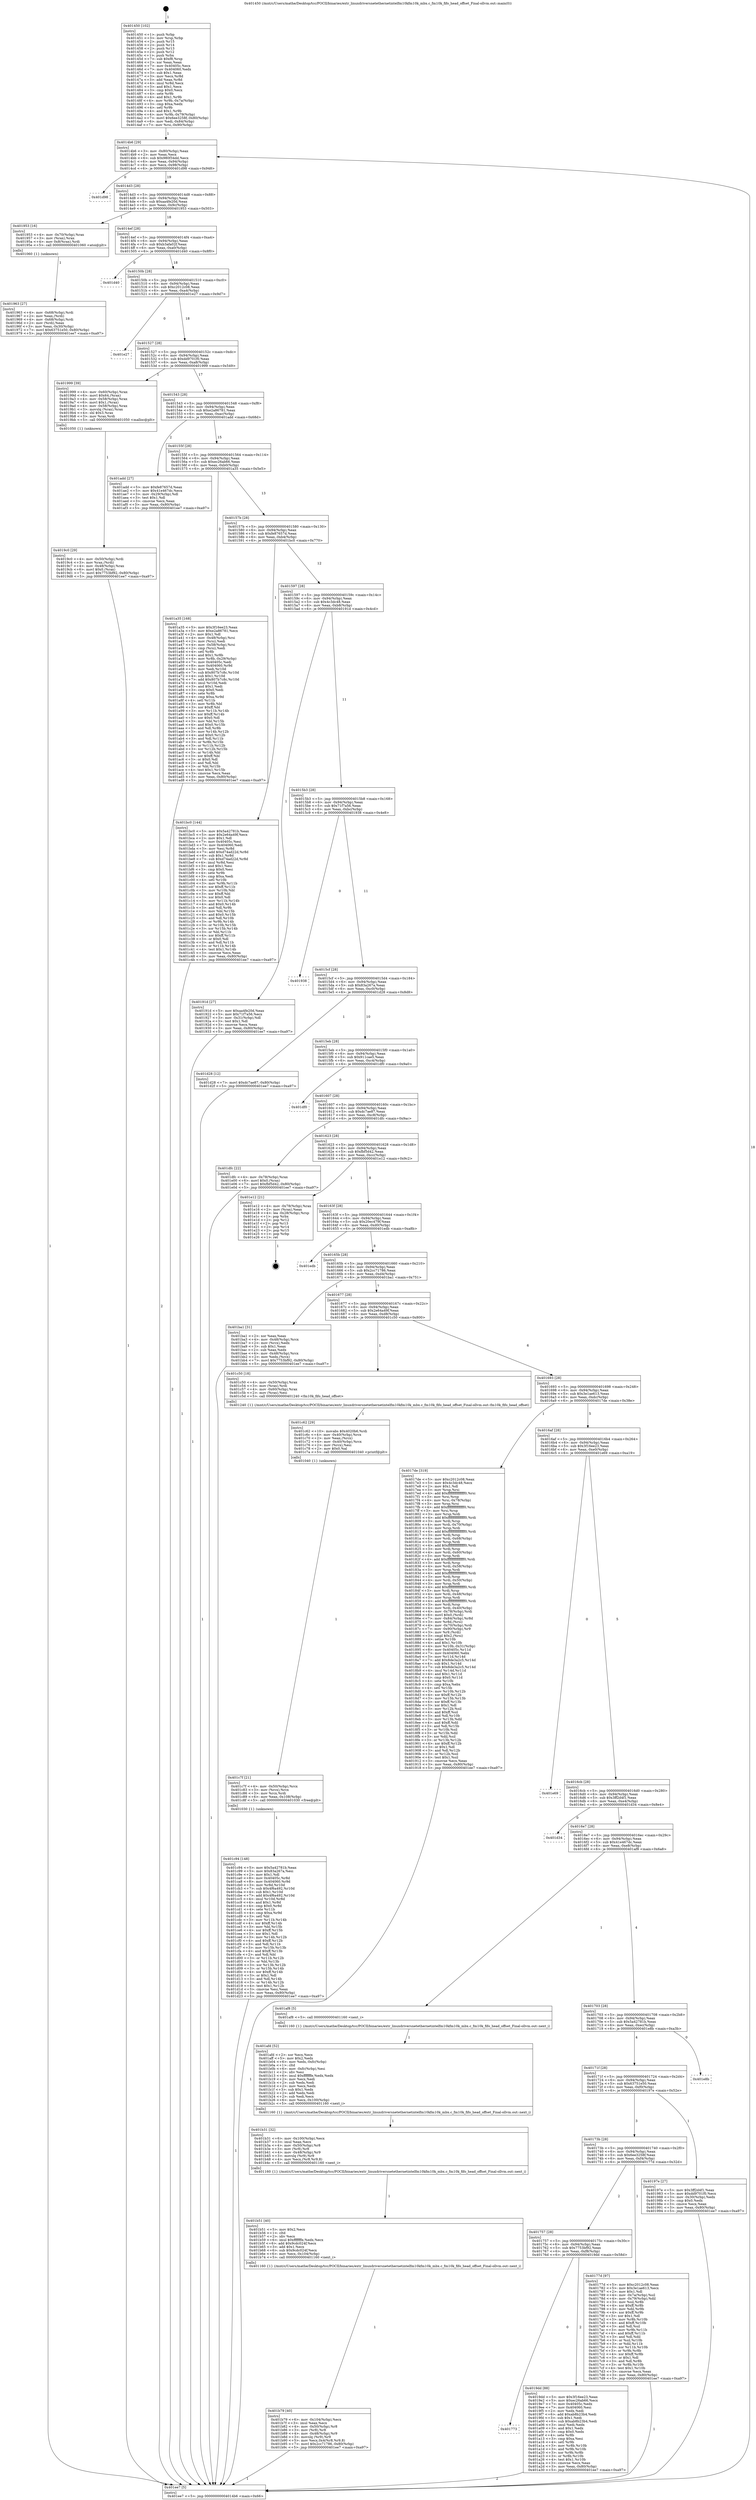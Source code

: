 digraph "0x401450" {
  label = "0x401450 (/mnt/c/Users/mathe/Desktop/tcc/POCII/binaries/extr_linuxdriversnetethernetintelfm10kfm10k_mbx.c_fm10k_fifo_head_offset_Final-ollvm.out::main(0))"
  labelloc = "t"
  node[shape=record]

  Entry [label="",width=0.3,height=0.3,shape=circle,fillcolor=black,style=filled]
  "0x4014b6" [label="{
     0x4014b6 [29]\l
     | [instrs]\l
     &nbsp;&nbsp;0x4014b6 \<+3\>: mov -0x80(%rbp),%eax\l
     &nbsp;&nbsp;0x4014b9 \<+2\>: mov %eax,%ecx\l
     &nbsp;&nbsp;0x4014bb \<+6\>: sub $0x980f34dd,%ecx\l
     &nbsp;&nbsp;0x4014c1 \<+6\>: mov %eax,-0x94(%rbp)\l
     &nbsp;&nbsp;0x4014c7 \<+6\>: mov %ecx,-0x98(%rbp)\l
     &nbsp;&nbsp;0x4014cd \<+6\>: je 0000000000401d98 \<main+0x948\>\l
  }"]
  "0x401d98" [label="{
     0x401d98\l
  }", style=dashed]
  "0x4014d3" [label="{
     0x4014d3 [28]\l
     | [instrs]\l
     &nbsp;&nbsp;0x4014d3 \<+5\>: jmp 00000000004014d8 \<main+0x88\>\l
     &nbsp;&nbsp;0x4014d8 \<+6\>: mov -0x94(%rbp),%eax\l
     &nbsp;&nbsp;0x4014de \<+5\>: sub $0xaa4fe20d,%eax\l
     &nbsp;&nbsp;0x4014e3 \<+6\>: mov %eax,-0x9c(%rbp)\l
     &nbsp;&nbsp;0x4014e9 \<+6\>: je 0000000000401953 \<main+0x503\>\l
  }"]
  Exit [label="",width=0.3,height=0.3,shape=circle,fillcolor=black,style=filled,peripheries=2]
  "0x401953" [label="{
     0x401953 [16]\l
     | [instrs]\l
     &nbsp;&nbsp;0x401953 \<+4\>: mov -0x70(%rbp),%rax\l
     &nbsp;&nbsp;0x401957 \<+3\>: mov (%rax),%rax\l
     &nbsp;&nbsp;0x40195a \<+4\>: mov 0x8(%rax),%rdi\l
     &nbsp;&nbsp;0x40195e \<+5\>: call 0000000000401060 \<atoi@plt\>\l
     | [calls]\l
     &nbsp;&nbsp;0x401060 \{1\} (unknown)\l
  }"]
  "0x4014ef" [label="{
     0x4014ef [28]\l
     | [instrs]\l
     &nbsp;&nbsp;0x4014ef \<+5\>: jmp 00000000004014f4 \<main+0xa4\>\l
     &nbsp;&nbsp;0x4014f4 \<+6\>: mov -0x94(%rbp),%eax\l
     &nbsp;&nbsp;0x4014fa \<+5\>: sub $0xb3afa02f,%eax\l
     &nbsp;&nbsp;0x4014ff \<+6\>: mov %eax,-0xa0(%rbp)\l
     &nbsp;&nbsp;0x401505 \<+6\>: je 0000000000401d40 \<main+0x8f0\>\l
  }"]
  "0x401c94" [label="{
     0x401c94 [148]\l
     | [instrs]\l
     &nbsp;&nbsp;0x401c94 \<+5\>: mov $0x5a42781b,%eax\l
     &nbsp;&nbsp;0x401c99 \<+5\>: mov $0x83a267a,%esi\l
     &nbsp;&nbsp;0x401c9e \<+2\>: mov $0x1,%dl\l
     &nbsp;&nbsp;0x401ca0 \<+8\>: mov 0x40405c,%r8d\l
     &nbsp;&nbsp;0x401ca8 \<+8\>: mov 0x404060,%r9d\l
     &nbsp;&nbsp;0x401cb0 \<+3\>: mov %r8d,%r10d\l
     &nbsp;&nbsp;0x401cb3 \<+7\>: sub $0x4f6a492,%r10d\l
     &nbsp;&nbsp;0x401cba \<+4\>: sub $0x1,%r10d\l
     &nbsp;&nbsp;0x401cbe \<+7\>: add $0x4f6a492,%r10d\l
     &nbsp;&nbsp;0x401cc5 \<+4\>: imul %r10d,%r8d\l
     &nbsp;&nbsp;0x401cc9 \<+4\>: and $0x1,%r8d\l
     &nbsp;&nbsp;0x401ccd \<+4\>: cmp $0x0,%r8d\l
     &nbsp;&nbsp;0x401cd1 \<+4\>: sete %r11b\l
     &nbsp;&nbsp;0x401cd5 \<+4\>: cmp $0xa,%r9d\l
     &nbsp;&nbsp;0x401cd9 \<+3\>: setl %bl\l
     &nbsp;&nbsp;0x401cdc \<+3\>: mov %r11b,%r14b\l
     &nbsp;&nbsp;0x401cdf \<+4\>: xor $0xff,%r14b\l
     &nbsp;&nbsp;0x401ce3 \<+3\>: mov %bl,%r15b\l
     &nbsp;&nbsp;0x401ce6 \<+4\>: xor $0xff,%r15b\l
     &nbsp;&nbsp;0x401cea \<+3\>: xor $0x1,%dl\l
     &nbsp;&nbsp;0x401ced \<+3\>: mov %r14b,%r12b\l
     &nbsp;&nbsp;0x401cf0 \<+4\>: and $0xff,%r12b\l
     &nbsp;&nbsp;0x401cf4 \<+3\>: and %dl,%r11b\l
     &nbsp;&nbsp;0x401cf7 \<+3\>: mov %r15b,%r13b\l
     &nbsp;&nbsp;0x401cfa \<+4\>: and $0xff,%r13b\l
     &nbsp;&nbsp;0x401cfe \<+2\>: and %dl,%bl\l
     &nbsp;&nbsp;0x401d00 \<+3\>: or %r11b,%r12b\l
     &nbsp;&nbsp;0x401d03 \<+3\>: or %bl,%r13b\l
     &nbsp;&nbsp;0x401d06 \<+3\>: xor %r13b,%r12b\l
     &nbsp;&nbsp;0x401d09 \<+3\>: or %r15b,%r14b\l
     &nbsp;&nbsp;0x401d0c \<+4\>: xor $0xff,%r14b\l
     &nbsp;&nbsp;0x401d10 \<+3\>: or $0x1,%dl\l
     &nbsp;&nbsp;0x401d13 \<+3\>: and %dl,%r14b\l
     &nbsp;&nbsp;0x401d16 \<+3\>: or %r14b,%r12b\l
     &nbsp;&nbsp;0x401d19 \<+4\>: test $0x1,%r12b\l
     &nbsp;&nbsp;0x401d1d \<+3\>: cmovne %esi,%eax\l
     &nbsp;&nbsp;0x401d20 \<+3\>: mov %eax,-0x80(%rbp)\l
     &nbsp;&nbsp;0x401d23 \<+5\>: jmp 0000000000401ee7 \<main+0xa97\>\l
  }"]
  "0x401d40" [label="{
     0x401d40\l
  }", style=dashed]
  "0x40150b" [label="{
     0x40150b [28]\l
     | [instrs]\l
     &nbsp;&nbsp;0x40150b \<+5\>: jmp 0000000000401510 \<main+0xc0\>\l
     &nbsp;&nbsp;0x401510 \<+6\>: mov -0x94(%rbp),%eax\l
     &nbsp;&nbsp;0x401516 \<+5\>: sub $0xc2012c08,%eax\l
     &nbsp;&nbsp;0x40151b \<+6\>: mov %eax,-0xa4(%rbp)\l
     &nbsp;&nbsp;0x401521 \<+6\>: je 0000000000401e27 \<main+0x9d7\>\l
  }"]
  "0x401c7f" [label="{
     0x401c7f [21]\l
     | [instrs]\l
     &nbsp;&nbsp;0x401c7f \<+4\>: mov -0x50(%rbp),%rcx\l
     &nbsp;&nbsp;0x401c83 \<+3\>: mov (%rcx),%rcx\l
     &nbsp;&nbsp;0x401c86 \<+3\>: mov %rcx,%rdi\l
     &nbsp;&nbsp;0x401c89 \<+6\>: mov %eax,-0x108(%rbp)\l
     &nbsp;&nbsp;0x401c8f \<+5\>: call 0000000000401030 \<free@plt\>\l
     | [calls]\l
     &nbsp;&nbsp;0x401030 \{1\} (unknown)\l
  }"]
  "0x401e27" [label="{
     0x401e27\l
  }", style=dashed]
  "0x401527" [label="{
     0x401527 [28]\l
     | [instrs]\l
     &nbsp;&nbsp;0x401527 \<+5\>: jmp 000000000040152c \<main+0xdc\>\l
     &nbsp;&nbsp;0x40152c \<+6\>: mov -0x94(%rbp),%eax\l
     &nbsp;&nbsp;0x401532 \<+5\>: sub $0xdd9701f0,%eax\l
     &nbsp;&nbsp;0x401537 \<+6\>: mov %eax,-0xa8(%rbp)\l
     &nbsp;&nbsp;0x40153d \<+6\>: je 0000000000401999 \<main+0x549\>\l
  }"]
  "0x401c62" [label="{
     0x401c62 [29]\l
     | [instrs]\l
     &nbsp;&nbsp;0x401c62 \<+10\>: movabs $0x4020b6,%rdi\l
     &nbsp;&nbsp;0x401c6c \<+4\>: mov -0x40(%rbp),%rcx\l
     &nbsp;&nbsp;0x401c70 \<+2\>: mov %eax,(%rcx)\l
     &nbsp;&nbsp;0x401c72 \<+4\>: mov -0x40(%rbp),%rcx\l
     &nbsp;&nbsp;0x401c76 \<+2\>: mov (%rcx),%esi\l
     &nbsp;&nbsp;0x401c78 \<+2\>: mov $0x0,%al\l
     &nbsp;&nbsp;0x401c7a \<+5\>: call 0000000000401040 \<printf@plt\>\l
     | [calls]\l
     &nbsp;&nbsp;0x401040 \{1\} (unknown)\l
  }"]
  "0x401999" [label="{
     0x401999 [39]\l
     | [instrs]\l
     &nbsp;&nbsp;0x401999 \<+4\>: mov -0x60(%rbp),%rax\l
     &nbsp;&nbsp;0x40199d \<+6\>: movl $0x64,(%rax)\l
     &nbsp;&nbsp;0x4019a3 \<+4\>: mov -0x58(%rbp),%rax\l
     &nbsp;&nbsp;0x4019a7 \<+6\>: movl $0x1,(%rax)\l
     &nbsp;&nbsp;0x4019ad \<+4\>: mov -0x58(%rbp),%rax\l
     &nbsp;&nbsp;0x4019b1 \<+3\>: movslq (%rax),%rax\l
     &nbsp;&nbsp;0x4019b4 \<+4\>: shl $0x3,%rax\l
     &nbsp;&nbsp;0x4019b8 \<+3\>: mov %rax,%rdi\l
     &nbsp;&nbsp;0x4019bb \<+5\>: call 0000000000401050 \<malloc@plt\>\l
     | [calls]\l
     &nbsp;&nbsp;0x401050 \{1\} (unknown)\l
  }"]
  "0x401543" [label="{
     0x401543 [28]\l
     | [instrs]\l
     &nbsp;&nbsp;0x401543 \<+5\>: jmp 0000000000401548 \<main+0xf8\>\l
     &nbsp;&nbsp;0x401548 \<+6\>: mov -0x94(%rbp),%eax\l
     &nbsp;&nbsp;0x40154e \<+5\>: sub $0xe2a86781,%eax\l
     &nbsp;&nbsp;0x401553 \<+6\>: mov %eax,-0xac(%rbp)\l
     &nbsp;&nbsp;0x401559 \<+6\>: je 0000000000401add \<main+0x68d\>\l
  }"]
  "0x401b79" [label="{
     0x401b79 [40]\l
     | [instrs]\l
     &nbsp;&nbsp;0x401b79 \<+6\>: mov -0x104(%rbp),%ecx\l
     &nbsp;&nbsp;0x401b7f \<+3\>: imul %eax,%ecx\l
     &nbsp;&nbsp;0x401b82 \<+4\>: mov -0x50(%rbp),%r8\l
     &nbsp;&nbsp;0x401b86 \<+3\>: mov (%r8),%r8\l
     &nbsp;&nbsp;0x401b89 \<+4\>: mov -0x48(%rbp),%r9\l
     &nbsp;&nbsp;0x401b8d \<+3\>: movslq (%r9),%r9\l
     &nbsp;&nbsp;0x401b90 \<+5\>: mov %ecx,0x4(%r8,%r9,8)\l
     &nbsp;&nbsp;0x401b95 \<+7\>: movl $0x2cc71786,-0x80(%rbp)\l
     &nbsp;&nbsp;0x401b9c \<+5\>: jmp 0000000000401ee7 \<main+0xa97\>\l
  }"]
  "0x401add" [label="{
     0x401add [27]\l
     | [instrs]\l
     &nbsp;&nbsp;0x401add \<+5\>: mov $0xfe87657d,%eax\l
     &nbsp;&nbsp;0x401ae2 \<+5\>: mov $0x41e467dc,%ecx\l
     &nbsp;&nbsp;0x401ae7 \<+3\>: mov -0x29(%rbp),%dl\l
     &nbsp;&nbsp;0x401aea \<+3\>: test $0x1,%dl\l
     &nbsp;&nbsp;0x401aed \<+3\>: cmovne %ecx,%eax\l
     &nbsp;&nbsp;0x401af0 \<+3\>: mov %eax,-0x80(%rbp)\l
     &nbsp;&nbsp;0x401af3 \<+5\>: jmp 0000000000401ee7 \<main+0xa97\>\l
  }"]
  "0x40155f" [label="{
     0x40155f [28]\l
     | [instrs]\l
     &nbsp;&nbsp;0x40155f \<+5\>: jmp 0000000000401564 \<main+0x114\>\l
     &nbsp;&nbsp;0x401564 \<+6\>: mov -0x94(%rbp),%eax\l
     &nbsp;&nbsp;0x40156a \<+5\>: sub $0xec26ab66,%eax\l
     &nbsp;&nbsp;0x40156f \<+6\>: mov %eax,-0xb0(%rbp)\l
     &nbsp;&nbsp;0x401575 \<+6\>: je 0000000000401a35 \<main+0x5e5\>\l
  }"]
  "0x401b51" [label="{
     0x401b51 [40]\l
     | [instrs]\l
     &nbsp;&nbsp;0x401b51 \<+5\>: mov $0x2,%ecx\l
     &nbsp;&nbsp;0x401b56 \<+1\>: cltd\l
     &nbsp;&nbsp;0x401b57 \<+2\>: idiv %ecx\l
     &nbsp;&nbsp;0x401b59 \<+6\>: imul $0xfffffffe,%edx,%ecx\l
     &nbsp;&nbsp;0x401b5f \<+6\>: add $0x9cdc024f,%ecx\l
     &nbsp;&nbsp;0x401b65 \<+3\>: add $0x1,%ecx\l
     &nbsp;&nbsp;0x401b68 \<+6\>: sub $0x9cdc024f,%ecx\l
     &nbsp;&nbsp;0x401b6e \<+6\>: mov %ecx,-0x104(%rbp)\l
     &nbsp;&nbsp;0x401b74 \<+5\>: call 0000000000401160 \<next_i\>\l
     | [calls]\l
     &nbsp;&nbsp;0x401160 \{1\} (/mnt/c/Users/mathe/Desktop/tcc/POCII/binaries/extr_linuxdriversnetethernetintelfm10kfm10k_mbx.c_fm10k_fifo_head_offset_Final-ollvm.out::next_i)\l
  }"]
  "0x401a35" [label="{
     0x401a35 [168]\l
     | [instrs]\l
     &nbsp;&nbsp;0x401a35 \<+5\>: mov $0x3f16ee23,%eax\l
     &nbsp;&nbsp;0x401a3a \<+5\>: mov $0xe2a86781,%ecx\l
     &nbsp;&nbsp;0x401a3f \<+2\>: mov $0x1,%dl\l
     &nbsp;&nbsp;0x401a41 \<+4\>: mov -0x48(%rbp),%rsi\l
     &nbsp;&nbsp;0x401a45 \<+2\>: mov (%rsi),%edi\l
     &nbsp;&nbsp;0x401a47 \<+4\>: mov -0x58(%rbp),%rsi\l
     &nbsp;&nbsp;0x401a4b \<+2\>: cmp (%rsi),%edi\l
     &nbsp;&nbsp;0x401a4d \<+4\>: setl %r8b\l
     &nbsp;&nbsp;0x401a51 \<+4\>: and $0x1,%r8b\l
     &nbsp;&nbsp;0x401a55 \<+4\>: mov %r8b,-0x29(%rbp)\l
     &nbsp;&nbsp;0x401a59 \<+7\>: mov 0x40405c,%edi\l
     &nbsp;&nbsp;0x401a60 \<+8\>: mov 0x404060,%r9d\l
     &nbsp;&nbsp;0x401a68 \<+3\>: mov %edi,%r10d\l
     &nbsp;&nbsp;0x401a6b \<+7\>: sub $0x807b7c8c,%r10d\l
     &nbsp;&nbsp;0x401a72 \<+4\>: sub $0x1,%r10d\l
     &nbsp;&nbsp;0x401a76 \<+7\>: add $0x807b7c8c,%r10d\l
     &nbsp;&nbsp;0x401a7d \<+4\>: imul %r10d,%edi\l
     &nbsp;&nbsp;0x401a81 \<+3\>: and $0x1,%edi\l
     &nbsp;&nbsp;0x401a84 \<+3\>: cmp $0x0,%edi\l
     &nbsp;&nbsp;0x401a87 \<+4\>: sete %r8b\l
     &nbsp;&nbsp;0x401a8b \<+4\>: cmp $0xa,%r9d\l
     &nbsp;&nbsp;0x401a8f \<+4\>: setl %r11b\l
     &nbsp;&nbsp;0x401a93 \<+3\>: mov %r8b,%bl\l
     &nbsp;&nbsp;0x401a96 \<+3\>: xor $0xff,%bl\l
     &nbsp;&nbsp;0x401a99 \<+3\>: mov %r11b,%r14b\l
     &nbsp;&nbsp;0x401a9c \<+4\>: xor $0xff,%r14b\l
     &nbsp;&nbsp;0x401aa0 \<+3\>: xor $0x0,%dl\l
     &nbsp;&nbsp;0x401aa3 \<+3\>: mov %bl,%r15b\l
     &nbsp;&nbsp;0x401aa6 \<+4\>: and $0x0,%r15b\l
     &nbsp;&nbsp;0x401aaa \<+3\>: and %dl,%r8b\l
     &nbsp;&nbsp;0x401aad \<+3\>: mov %r14b,%r12b\l
     &nbsp;&nbsp;0x401ab0 \<+4\>: and $0x0,%r12b\l
     &nbsp;&nbsp;0x401ab4 \<+3\>: and %dl,%r11b\l
     &nbsp;&nbsp;0x401ab7 \<+3\>: or %r8b,%r15b\l
     &nbsp;&nbsp;0x401aba \<+3\>: or %r11b,%r12b\l
     &nbsp;&nbsp;0x401abd \<+3\>: xor %r12b,%r15b\l
     &nbsp;&nbsp;0x401ac0 \<+3\>: or %r14b,%bl\l
     &nbsp;&nbsp;0x401ac3 \<+3\>: xor $0xff,%bl\l
     &nbsp;&nbsp;0x401ac6 \<+3\>: or $0x0,%dl\l
     &nbsp;&nbsp;0x401ac9 \<+2\>: and %dl,%bl\l
     &nbsp;&nbsp;0x401acb \<+3\>: or %bl,%r15b\l
     &nbsp;&nbsp;0x401ace \<+4\>: test $0x1,%r15b\l
     &nbsp;&nbsp;0x401ad2 \<+3\>: cmovne %ecx,%eax\l
     &nbsp;&nbsp;0x401ad5 \<+3\>: mov %eax,-0x80(%rbp)\l
     &nbsp;&nbsp;0x401ad8 \<+5\>: jmp 0000000000401ee7 \<main+0xa97\>\l
  }"]
  "0x40157b" [label="{
     0x40157b [28]\l
     | [instrs]\l
     &nbsp;&nbsp;0x40157b \<+5\>: jmp 0000000000401580 \<main+0x130\>\l
     &nbsp;&nbsp;0x401580 \<+6\>: mov -0x94(%rbp),%eax\l
     &nbsp;&nbsp;0x401586 \<+5\>: sub $0xfe87657d,%eax\l
     &nbsp;&nbsp;0x40158b \<+6\>: mov %eax,-0xb4(%rbp)\l
     &nbsp;&nbsp;0x401591 \<+6\>: je 0000000000401bc0 \<main+0x770\>\l
  }"]
  "0x401b31" [label="{
     0x401b31 [32]\l
     | [instrs]\l
     &nbsp;&nbsp;0x401b31 \<+6\>: mov -0x100(%rbp),%ecx\l
     &nbsp;&nbsp;0x401b37 \<+3\>: imul %eax,%ecx\l
     &nbsp;&nbsp;0x401b3a \<+4\>: mov -0x50(%rbp),%r8\l
     &nbsp;&nbsp;0x401b3e \<+3\>: mov (%r8),%r8\l
     &nbsp;&nbsp;0x401b41 \<+4\>: mov -0x48(%rbp),%r9\l
     &nbsp;&nbsp;0x401b45 \<+3\>: movslq (%r9),%r9\l
     &nbsp;&nbsp;0x401b48 \<+4\>: mov %ecx,(%r8,%r9,8)\l
     &nbsp;&nbsp;0x401b4c \<+5\>: call 0000000000401160 \<next_i\>\l
     | [calls]\l
     &nbsp;&nbsp;0x401160 \{1\} (/mnt/c/Users/mathe/Desktop/tcc/POCII/binaries/extr_linuxdriversnetethernetintelfm10kfm10k_mbx.c_fm10k_fifo_head_offset_Final-ollvm.out::next_i)\l
  }"]
  "0x401bc0" [label="{
     0x401bc0 [144]\l
     | [instrs]\l
     &nbsp;&nbsp;0x401bc0 \<+5\>: mov $0x5a42781b,%eax\l
     &nbsp;&nbsp;0x401bc5 \<+5\>: mov $0x2e64a49f,%ecx\l
     &nbsp;&nbsp;0x401bca \<+2\>: mov $0x1,%dl\l
     &nbsp;&nbsp;0x401bcc \<+7\>: mov 0x40405c,%esi\l
     &nbsp;&nbsp;0x401bd3 \<+7\>: mov 0x404060,%edi\l
     &nbsp;&nbsp;0x401bda \<+3\>: mov %esi,%r8d\l
     &nbsp;&nbsp;0x401bdd \<+7\>: add $0xd74ad22d,%r8d\l
     &nbsp;&nbsp;0x401be4 \<+4\>: sub $0x1,%r8d\l
     &nbsp;&nbsp;0x401be8 \<+7\>: sub $0xd74ad22d,%r8d\l
     &nbsp;&nbsp;0x401bef \<+4\>: imul %r8d,%esi\l
     &nbsp;&nbsp;0x401bf3 \<+3\>: and $0x1,%esi\l
     &nbsp;&nbsp;0x401bf6 \<+3\>: cmp $0x0,%esi\l
     &nbsp;&nbsp;0x401bf9 \<+4\>: sete %r9b\l
     &nbsp;&nbsp;0x401bfd \<+3\>: cmp $0xa,%edi\l
     &nbsp;&nbsp;0x401c00 \<+4\>: setl %r10b\l
     &nbsp;&nbsp;0x401c04 \<+3\>: mov %r9b,%r11b\l
     &nbsp;&nbsp;0x401c07 \<+4\>: xor $0xff,%r11b\l
     &nbsp;&nbsp;0x401c0b \<+3\>: mov %r10b,%bl\l
     &nbsp;&nbsp;0x401c0e \<+3\>: xor $0xff,%bl\l
     &nbsp;&nbsp;0x401c11 \<+3\>: xor $0x0,%dl\l
     &nbsp;&nbsp;0x401c14 \<+3\>: mov %r11b,%r14b\l
     &nbsp;&nbsp;0x401c17 \<+4\>: and $0x0,%r14b\l
     &nbsp;&nbsp;0x401c1b \<+3\>: and %dl,%r9b\l
     &nbsp;&nbsp;0x401c1e \<+3\>: mov %bl,%r15b\l
     &nbsp;&nbsp;0x401c21 \<+4\>: and $0x0,%r15b\l
     &nbsp;&nbsp;0x401c25 \<+3\>: and %dl,%r10b\l
     &nbsp;&nbsp;0x401c28 \<+3\>: or %r9b,%r14b\l
     &nbsp;&nbsp;0x401c2b \<+3\>: or %r10b,%r15b\l
     &nbsp;&nbsp;0x401c2e \<+3\>: xor %r15b,%r14b\l
     &nbsp;&nbsp;0x401c31 \<+3\>: or %bl,%r11b\l
     &nbsp;&nbsp;0x401c34 \<+4\>: xor $0xff,%r11b\l
     &nbsp;&nbsp;0x401c38 \<+3\>: or $0x0,%dl\l
     &nbsp;&nbsp;0x401c3b \<+3\>: and %dl,%r11b\l
     &nbsp;&nbsp;0x401c3e \<+3\>: or %r11b,%r14b\l
     &nbsp;&nbsp;0x401c41 \<+4\>: test $0x1,%r14b\l
     &nbsp;&nbsp;0x401c45 \<+3\>: cmovne %ecx,%eax\l
     &nbsp;&nbsp;0x401c48 \<+3\>: mov %eax,-0x80(%rbp)\l
     &nbsp;&nbsp;0x401c4b \<+5\>: jmp 0000000000401ee7 \<main+0xa97\>\l
  }"]
  "0x401597" [label="{
     0x401597 [28]\l
     | [instrs]\l
     &nbsp;&nbsp;0x401597 \<+5\>: jmp 000000000040159c \<main+0x14c\>\l
     &nbsp;&nbsp;0x40159c \<+6\>: mov -0x94(%rbp),%eax\l
     &nbsp;&nbsp;0x4015a2 \<+5\>: sub $0x4c3dc48,%eax\l
     &nbsp;&nbsp;0x4015a7 \<+6\>: mov %eax,-0xb8(%rbp)\l
     &nbsp;&nbsp;0x4015ad \<+6\>: je 000000000040191d \<main+0x4cd\>\l
  }"]
  "0x401afd" [label="{
     0x401afd [52]\l
     | [instrs]\l
     &nbsp;&nbsp;0x401afd \<+2\>: xor %ecx,%ecx\l
     &nbsp;&nbsp;0x401aff \<+5\>: mov $0x2,%edx\l
     &nbsp;&nbsp;0x401b04 \<+6\>: mov %edx,-0xfc(%rbp)\l
     &nbsp;&nbsp;0x401b0a \<+1\>: cltd\l
     &nbsp;&nbsp;0x401b0b \<+6\>: mov -0xfc(%rbp),%esi\l
     &nbsp;&nbsp;0x401b11 \<+2\>: idiv %esi\l
     &nbsp;&nbsp;0x401b13 \<+6\>: imul $0xfffffffe,%edx,%edx\l
     &nbsp;&nbsp;0x401b19 \<+2\>: mov %ecx,%edi\l
     &nbsp;&nbsp;0x401b1b \<+2\>: sub %edx,%edi\l
     &nbsp;&nbsp;0x401b1d \<+2\>: mov %ecx,%edx\l
     &nbsp;&nbsp;0x401b1f \<+3\>: sub $0x1,%edx\l
     &nbsp;&nbsp;0x401b22 \<+2\>: add %edx,%edi\l
     &nbsp;&nbsp;0x401b24 \<+2\>: sub %edi,%ecx\l
     &nbsp;&nbsp;0x401b26 \<+6\>: mov %ecx,-0x100(%rbp)\l
     &nbsp;&nbsp;0x401b2c \<+5\>: call 0000000000401160 \<next_i\>\l
     | [calls]\l
     &nbsp;&nbsp;0x401160 \{1\} (/mnt/c/Users/mathe/Desktop/tcc/POCII/binaries/extr_linuxdriversnetethernetintelfm10kfm10k_mbx.c_fm10k_fifo_head_offset_Final-ollvm.out::next_i)\l
  }"]
  "0x40191d" [label="{
     0x40191d [27]\l
     | [instrs]\l
     &nbsp;&nbsp;0x40191d \<+5\>: mov $0xaa4fe20d,%eax\l
     &nbsp;&nbsp;0x401922 \<+5\>: mov $0x71f7a56,%ecx\l
     &nbsp;&nbsp;0x401927 \<+3\>: mov -0x31(%rbp),%dl\l
     &nbsp;&nbsp;0x40192a \<+3\>: test $0x1,%dl\l
     &nbsp;&nbsp;0x40192d \<+3\>: cmovne %ecx,%eax\l
     &nbsp;&nbsp;0x401930 \<+3\>: mov %eax,-0x80(%rbp)\l
     &nbsp;&nbsp;0x401933 \<+5\>: jmp 0000000000401ee7 \<main+0xa97\>\l
  }"]
  "0x4015b3" [label="{
     0x4015b3 [28]\l
     | [instrs]\l
     &nbsp;&nbsp;0x4015b3 \<+5\>: jmp 00000000004015b8 \<main+0x168\>\l
     &nbsp;&nbsp;0x4015b8 \<+6\>: mov -0x94(%rbp),%eax\l
     &nbsp;&nbsp;0x4015be \<+5\>: sub $0x71f7a56,%eax\l
     &nbsp;&nbsp;0x4015c3 \<+6\>: mov %eax,-0xbc(%rbp)\l
     &nbsp;&nbsp;0x4015c9 \<+6\>: je 0000000000401938 \<main+0x4e8\>\l
  }"]
  "0x401773" [label="{
     0x401773\l
  }", style=dashed]
  "0x401938" [label="{
     0x401938\l
  }", style=dashed]
  "0x4015cf" [label="{
     0x4015cf [28]\l
     | [instrs]\l
     &nbsp;&nbsp;0x4015cf \<+5\>: jmp 00000000004015d4 \<main+0x184\>\l
     &nbsp;&nbsp;0x4015d4 \<+6\>: mov -0x94(%rbp),%eax\l
     &nbsp;&nbsp;0x4015da \<+5\>: sub $0x83a267a,%eax\l
     &nbsp;&nbsp;0x4015df \<+6\>: mov %eax,-0xc0(%rbp)\l
     &nbsp;&nbsp;0x4015e5 \<+6\>: je 0000000000401d28 \<main+0x8d8\>\l
  }"]
  "0x4019dd" [label="{
     0x4019dd [88]\l
     | [instrs]\l
     &nbsp;&nbsp;0x4019dd \<+5\>: mov $0x3f16ee23,%eax\l
     &nbsp;&nbsp;0x4019e2 \<+5\>: mov $0xec26ab66,%ecx\l
     &nbsp;&nbsp;0x4019e7 \<+7\>: mov 0x40405c,%edx\l
     &nbsp;&nbsp;0x4019ee \<+7\>: mov 0x404060,%esi\l
     &nbsp;&nbsp;0x4019f5 \<+2\>: mov %edx,%edi\l
     &nbsp;&nbsp;0x4019f7 \<+6\>: add $0xab8b23b4,%edi\l
     &nbsp;&nbsp;0x4019fd \<+3\>: sub $0x1,%edi\l
     &nbsp;&nbsp;0x401a00 \<+6\>: sub $0xab8b23b4,%edi\l
     &nbsp;&nbsp;0x401a06 \<+3\>: imul %edi,%edx\l
     &nbsp;&nbsp;0x401a09 \<+3\>: and $0x1,%edx\l
     &nbsp;&nbsp;0x401a0c \<+3\>: cmp $0x0,%edx\l
     &nbsp;&nbsp;0x401a0f \<+4\>: sete %r8b\l
     &nbsp;&nbsp;0x401a13 \<+3\>: cmp $0xa,%esi\l
     &nbsp;&nbsp;0x401a16 \<+4\>: setl %r9b\l
     &nbsp;&nbsp;0x401a1a \<+3\>: mov %r8b,%r10b\l
     &nbsp;&nbsp;0x401a1d \<+3\>: and %r9b,%r10b\l
     &nbsp;&nbsp;0x401a20 \<+3\>: xor %r9b,%r8b\l
     &nbsp;&nbsp;0x401a23 \<+3\>: or %r8b,%r10b\l
     &nbsp;&nbsp;0x401a26 \<+4\>: test $0x1,%r10b\l
     &nbsp;&nbsp;0x401a2a \<+3\>: cmovne %ecx,%eax\l
     &nbsp;&nbsp;0x401a2d \<+3\>: mov %eax,-0x80(%rbp)\l
     &nbsp;&nbsp;0x401a30 \<+5\>: jmp 0000000000401ee7 \<main+0xa97\>\l
  }"]
  "0x401d28" [label="{
     0x401d28 [12]\l
     | [instrs]\l
     &nbsp;&nbsp;0x401d28 \<+7\>: movl $0xdc7ae87,-0x80(%rbp)\l
     &nbsp;&nbsp;0x401d2f \<+5\>: jmp 0000000000401ee7 \<main+0xa97\>\l
  }"]
  "0x4015eb" [label="{
     0x4015eb [28]\l
     | [instrs]\l
     &nbsp;&nbsp;0x4015eb \<+5\>: jmp 00000000004015f0 \<main+0x1a0\>\l
     &nbsp;&nbsp;0x4015f0 \<+6\>: mov -0x94(%rbp),%eax\l
     &nbsp;&nbsp;0x4015f6 \<+5\>: sub $0x911cae5,%eax\l
     &nbsp;&nbsp;0x4015fb \<+6\>: mov %eax,-0xc4(%rbp)\l
     &nbsp;&nbsp;0x401601 \<+6\>: je 0000000000401df0 \<main+0x9a0\>\l
  }"]
  "0x4019c0" [label="{
     0x4019c0 [29]\l
     | [instrs]\l
     &nbsp;&nbsp;0x4019c0 \<+4\>: mov -0x50(%rbp),%rdi\l
     &nbsp;&nbsp;0x4019c4 \<+3\>: mov %rax,(%rdi)\l
     &nbsp;&nbsp;0x4019c7 \<+4\>: mov -0x48(%rbp),%rax\l
     &nbsp;&nbsp;0x4019cb \<+6\>: movl $0x0,(%rax)\l
     &nbsp;&nbsp;0x4019d1 \<+7\>: movl $0x7753bf92,-0x80(%rbp)\l
     &nbsp;&nbsp;0x4019d8 \<+5\>: jmp 0000000000401ee7 \<main+0xa97\>\l
  }"]
  "0x401df0" [label="{
     0x401df0\l
  }", style=dashed]
  "0x401607" [label="{
     0x401607 [28]\l
     | [instrs]\l
     &nbsp;&nbsp;0x401607 \<+5\>: jmp 000000000040160c \<main+0x1bc\>\l
     &nbsp;&nbsp;0x40160c \<+6\>: mov -0x94(%rbp),%eax\l
     &nbsp;&nbsp;0x401612 \<+5\>: sub $0xdc7ae87,%eax\l
     &nbsp;&nbsp;0x401617 \<+6\>: mov %eax,-0xc8(%rbp)\l
     &nbsp;&nbsp;0x40161d \<+6\>: je 0000000000401dfc \<main+0x9ac\>\l
  }"]
  "0x401963" [label="{
     0x401963 [27]\l
     | [instrs]\l
     &nbsp;&nbsp;0x401963 \<+4\>: mov -0x68(%rbp),%rdi\l
     &nbsp;&nbsp;0x401967 \<+2\>: mov %eax,(%rdi)\l
     &nbsp;&nbsp;0x401969 \<+4\>: mov -0x68(%rbp),%rdi\l
     &nbsp;&nbsp;0x40196d \<+2\>: mov (%rdi),%eax\l
     &nbsp;&nbsp;0x40196f \<+3\>: mov %eax,-0x30(%rbp)\l
     &nbsp;&nbsp;0x401972 \<+7\>: movl $0x63751e50,-0x80(%rbp)\l
     &nbsp;&nbsp;0x401979 \<+5\>: jmp 0000000000401ee7 \<main+0xa97\>\l
  }"]
  "0x401dfc" [label="{
     0x401dfc [22]\l
     | [instrs]\l
     &nbsp;&nbsp;0x401dfc \<+4\>: mov -0x78(%rbp),%rax\l
     &nbsp;&nbsp;0x401e00 \<+6\>: movl $0x0,(%rax)\l
     &nbsp;&nbsp;0x401e06 \<+7\>: movl $0xfbf5d42,-0x80(%rbp)\l
     &nbsp;&nbsp;0x401e0d \<+5\>: jmp 0000000000401ee7 \<main+0xa97\>\l
  }"]
  "0x401623" [label="{
     0x401623 [28]\l
     | [instrs]\l
     &nbsp;&nbsp;0x401623 \<+5\>: jmp 0000000000401628 \<main+0x1d8\>\l
     &nbsp;&nbsp;0x401628 \<+6\>: mov -0x94(%rbp),%eax\l
     &nbsp;&nbsp;0x40162e \<+5\>: sub $0xfbf5d42,%eax\l
     &nbsp;&nbsp;0x401633 \<+6\>: mov %eax,-0xcc(%rbp)\l
     &nbsp;&nbsp;0x401639 \<+6\>: je 0000000000401e12 \<main+0x9c2\>\l
  }"]
  "0x401450" [label="{
     0x401450 [102]\l
     | [instrs]\l
     &nbsp;&nbsp;0x401450 \<+1\>: push %rbp\l
     &nbsp;&nbsp;0x401451 \<+3\>: mov %rsp,%rbp\l
     &nbsp;&nbsp;0x401454 \<+2\>: push %r15\l
     &nbsp;&nbsp;0x401456 \<+2\>: push %r14\l
     &nbsp;&nbsp;0x401458 \<+2\>: push %r13\l
     &nbsp;&nbsp;0x40145a \<+2\>: push %r12\l
     &nbsp;&nbsp;0x40145c \<+1\>: push %rbx\l
     &nbsp;&nbsp;0x40145d \<+7\>: sub $0xf8,%rsp\l
     &nbsp;&nbsp;0x401464 \<+2\>: xor %eax,%eax\l
     &nbsp;&nbsp;0x401466 \<+7\>: mov 0x40405c,%ecx\l
     &nbsp;&nbsp;0x40146d \<+7\>: mov 0x404060,%edx\l
     &nbsp;&nbsp;0x401474 \<+3\>: sub $0x1,%eax\l
     &nbsp;&nbsp;0x401477 \<+3\>: mov %ecx,%r8d\l
     &nbsp;&nbsp;0x40147a \<+3\>: add %eax,%r8d\l
     &nbsp;&nbsp;0x40147d \<+4\>: imul %r8d,%ecx\l
     &nbsp;&nbsp;0x401481 \<+3\>: and $0x1,%ecx\l
     &nbsp;&nbsp;0x401484 \<+3\>: cmp $0x0,%ecx\l
     &nbsp;&nbsp;0x401487 \<+4\>: sete %r9b\l
     &nbsp;&nbsp;0x40148b \<+4\>: and $0x1,%r9b\l
     &nbsp;&nbsp;0x40148f \<+4\>: mov %r9b,-0x7a(%rbp)\l
     &nbsp;&nbsp;0x401493 \<+3\>: cmp $0xa,%edx\l
     &nbsp;&nbsp;0x401496 \<+4\>: setl %r9b\l
     &nbsp;&nbsp;0x40149a \<+4\>: and $0x1,%r9b\l
     &nbsp;&nbsp;0x40149e \<+4\>: mov %r9b,-0x79(%rbp)\l
     &nbsp;&nbsp;0x4014a2 \<+7\>: movl $0x6ee3258f,-0x80(%rbp)\l
     &nbsp;&nbsp;0x4014a9 \<+6\>: mov %edi,-0x84(%rbp)\l
     &nbsp;&nbsp;0x4014af \<+7\>: mov %rsi,-0x90(%rbp)\l
  }"]
  "0x401e12" [label="{
     0x401e12 [21]\l
     | [instrs]\l
     &nbsp;&nbsp;0x401e12 \<+4\>: mov -0x78(%rbp),%rax\l
     &nbsp;&nbsp;0x401e16 \<+2\>: mov (%rax),%eax\l
     &nbsp;&nbsp;0x401e18 \<+4\>: lea -0x28(%rbp),%rsp\l
     &nbsp;&nbsp;0x401e1c \<+1\>: pop %rbx\l
     &nbsp;&nbsp;0x401e1d \<+2\>: pop %r12\l
     &nbsp;&nbsp;0x401e1f \<+2\>: pop %r13\l
     &nbsp;&nbsp;0x401e21 \<+2\>: pop %r14\l
     &nbsp;&nbsp;0x401e23 \<+2\>: pop %r15\l
     &nbsp;&nbsp;0x401e25 \<+1\>: pop %rbp\l
     &nbsp;&nbsp;0x401e26 \<+1\>: ret\l
  }"]
  "0x40163f" [label="{
     0x40163f [28]\l
     | [instrs]\l
     &nbsp;&nbsp;0x40163f \<+5\>: jmp 0000000000401644 \<main+0x1f4\>\l
     &nbsp;&nbsp;0x401644 \<+6\>: mov -0x94(%rbp),%eax\l
     &nbsp;&nbsp;0x40164a \<+5\>: sub $0x20ec479f,%eax\l
     &nbsp;&nbsp;0x40164f \<+6\>: mov %eax,-0xd0(%rbp)\l
     &nbsp;&nbsp;0x401655 \<+6\>: je 0000000000401edb \<main+0xa8b\>\l
  }"]
  "0x401ee7" [label="{
     0x401ee7 [5]\l
     | [instrs]\l
     &nbsp;&nbsp;0x401ee7 \<+5\>: jmp 00000000004014b6 \<main+0x66\>\l
  }"]
  "0x401edb" [label="{
     0x401edb\l
  }", style=dashed]
  "0x40165b" [label="{
     0x40165b [28]\l
     | [instrs]\l
     &nbsp;&nbsp;0x40165b \<+5\>: jmp 0000000000401660 \<main+0x210\>\l
     &nbsp;&nbsp;0x401660 \<+6\>: mov -0x94(%rbp),%eax\l
     &nbsp;&nbsp;0x401666 \<+5\>: sub $0x2cc71786,%eax\l
     &nbsp;&nbsp;0x40166b \<+6\>: mov %eax,-0xd4(%rbp)\l
     &nbsp;&nbsp;0x401671 \<+6\>: je 0000000000401ba1 \<main+0x751\>\l
  }"]
  "0x401757" [label="{
     0x401757 [28]\l
     | [instrs]\l
     &nbsp;&nbsp;0x401757 \<+5\>: jmp 000000000040175c \<main+0x30c\>\l
     &nbsp;&nbsp;0x40175c \<+6\>: mov -0x94(%rbp),%eax\l
     &nbsp;&nbsp;0x401762 \<+5\>: sub $0x7753bf92,%eax\l
     &nbsp;&nbsp;0x401767 \<+6\>: mov %eax,-0xf8(%rbp)\l
     &nbsp;&nbsp;0x40176d \<+6\>: je 00000000004019dd \<main+0x58d\>\l
  }"]
  "0x401ba1" [label="{
     0x401ba1 [31]\l
     | [instrs]\l
     &nbsp;&nbsp;0x401ba1 \<+2\>: xor %eax,%eax\l
     &nbsp;&nbsp;0x401ba3 \<+4\>: mov -0x48(%rbp),%rcx\l
     &nbsp;&nbsp;0x401ba7 \<+2\>: mov (%rcx),%edx\l
     &nbsp;&nbsp;0x401ba9 \<+3\>: sub $0x1,%eax\l
     &nbsp;&nbsp;0x401bac \<+2\>: sub %eax,%edx\l
     &nbsp;&nbsp;0x401bae \<+4\>: mov -0x48(%rbp),%rcx\l
     &nbsp;&nbsp;0x401bb2 \<+2\>: mov %edx,(%rcx)\l
     &nbsp;&nbsp;0x401bb4 \<+7\>: movl $0x7753bf92,-0x80(%rbp)\l
     &nbsp;&nbsp;0x401bbb \<+5\>: jmp 0000000000401ee7 \<main+0xa97\>\l
  }"]
  "0x401677" [label="{
     0x401677 [28]\l
     | [instrs]\l
     &nbsp;&nbsp;0x401677 \<+5\>: jmp 000000000040167c \<main+0x22c\>\l
     &nbsp;&nbsp;0x40167c \<+6\>: mov -0x94(%rbp),%eax\l
     &nbsp;&nbsp;0x401682 \<+5\>: sub $0x2e64a49f,%eax\l
     &nbsp;&nbsp;0x401687 \<+6\>: mov %eax,-0xd8(%rbp)\l
     &nbsp;&nbsp;0x40168d \<+6\>: je 0000000000401c50 \<main+0x800\>\l
  }"]
  "0x40177d" [label="{
     0x40177d [97]\l
     | [instrs]\l
     &nbsp;&nbsp;0x40177d \<+5\>: mov $0xc2012c08,%eax\l
     &nbsp;&nbsp;0x401782 \<+5\>: mov $0x3e1ae613,%ecx\l
     &nbsp;&nbsp;0x401787 \<+2\>: mov $0x1,%dl\l
     &nbsp;&nbsp;0x401789 \<+4\>: mov -0x7a(%rbp),%sil\l
     &nbsp;&nbsp;0x40178d \<+4\>: mov -0x79(%rbp),%dil\l
     &nbsp;&nbsp;0x401791 \<+3\>: mov %sil,%r8b\l
     &nbsp;&nbsp;0x401794 \<+4\>: xor $0xff,%r8b\l
     &nbsp;&nbsp;0x401798 \<+3\>: mov %dil,%r9b\l
     &nbsp;&nbsp;0x40179b \<+4\>: xor $0xff,%r9b\l
     &nbsp;&nbsp;0x40179f \<+3\>: xor $0x1,%dl\l
     &nbsp;&nbsp;0x4017a2 \<+3\>: mov %r8b,%r10b\l
     &nbsp;&nbsp;0x4017a5 \<+4\>: and $0xff,%r10b\l
     &nbsp;&nbsp;0x4017a9 \<+3\>: and %dl,%sil\l
     &nbsp;&nbsp;0x4017ac \<+3\>: mov %r9b,%r11b\l
     &nbsp;&nbsp;0x4017af \<+4\>: and $0xff,%r11b\l
     &nbsp;&nbsp;0x4017b3 \<+3\>: and %dl,%dil\l
     &nbsp;&nbsp;0x4017b6 \<+3\>: or %sil,%r10b\l
     &nbsp;&nbsp;0x4017b9 \<+3\>: or %dil,%r11b\l
     &nbsp;&nbsp;0x4017bc \<+3\>: xor %r11b,%r10b\l
     &nbsp;&nbsp;0x4017bf \<+3\>: or %r9b,%r8b\l
     &nbsp;&nbsp;0x4017c2 \<+4\>: xor $0xff,%r8b\l
     &nbsp;&nbsp;0x4017c6 \<+3\>: or $0x1,%dl\l
     &nbsp;&nbsp;0x4017c9 \<+3\>: and %dl,%r8b\l
     &nbsp;&nbsp;0x4017cc \<+3\>: or %r8b,%r10b\l
     &nbsp;&nbsp;0x4017cf \<+4\>: test $0x1,%r10b\l
     &nbsp;&nbsp;0x4017d3 \<+3\>: cmovne %ecx,%eax\l
     &nbsp;&nbsp;0x4017d6 \<+3\>: mov %eax,-0x80(%rbp)\l
     &nbsp;&nbsp;0x4017d9 \<+5\>: jmp 0000000000401ee7 \<main+0xa97\>\l
  }"]
  "0x401c50" [label="{
     0x401c50 [18]\l
     | [instrs]\l
     &nbsp;&nbsp;0x401c50 \<+4\>: mov -0x50(%rbp),%rax\l
     &nbsp;&nbsp;0x401c54 \<+3\>: mov (%rax),%rdi\l
     &nbsp;&nbsp;0x401c57 \<+4\>: mov -0x60(%rbp),%rax\l
     &nbsp;&nbsp;0x401c5b \<+2\>: mov (%rax),%esi\l
     &nbsp;&nbsp;0x401c5d \<+5\>: call 0000000000401240 \<fm10k_fifo_head_offset\>\l
     | [calls]\l
     &nbsp;&nbsp;0x401240 \{1\} (/mnt/c/Users/mathe/Desktop/tcc/POCII/binaries/extr_linuxdriversnetethernetintelfm10kfm10k_mbx.c_fm10k_fifo_head_offset_Final-ollvm.out::fm10k_fifo_head_offset)\l
  }"]
  "0x401693" [label="{
     0x401693 [28]\l
     | [instrs]\l
     &nbsp;&nbsp;0x401693 \<+5\>: jmp 0000000000401698 \<main+0x248\>\l
     &nbsp;&nbsp;0x401698 \<+6\>: mov -0x94(%rbp),%eax\l
     &nbsp;&nbsp;0x40169e \<+5\>: sub $0x3e1ae613,%eax\l
     &nbsp;&nbsp;0x4016a3 \<+6\>: mov %eax,-0xdc(%rbp)\l
     &nbsp;&nbsp;0x4016a9 \<+6\>: je 00000000004017de \<main+0x38e\>\l
  }"]
  "0x40173b" [label="{
     0x40173b [28]\l
     | [instrs]\l
     &nbsp;&nbsp;0x40173b \<+5\>: jmp 0000000000401740 \<main+0x2f0\>\l
     &nbsp;&nbsp;0x401740 \<+6\>: mov -0x94(%rbp),%eax\l
     &nbsp;&nbsp;0x401746 \<+5\>: sub $0x6ee3258f,%eax\l
     &nbsp;&nbsp;0x40174b \<+6\>: mov %eax,-0xf4(%rbp)\l
     &nbsp;&nbsp;0x401751 \<+6\>: je 000000000040177d \<main+0x32d\>\l
  }"]
  "0x4017de" [label="{
     0x4017de [319]\l
     | [instrs]\l
     &nbsp;&nbsp;0x4017de \<+5\>: mov $0xc2012c08,%eax\l
     &nbsp;&nbsp;0x4017e3 \<+5\>: mov $0x4c3dc48,%ecx\l
     &nbsp;&nbsp;0x4017e8 \<+2\>: mov $0x1,%dl\l
     &nbsp;&nbsp;0x4017ea \<+3\>: mov %rsp,%rsi\l
     &nbsp;&nbsp;0x4017ed \<+4\>: add $0xfffffffffffffff0,%rsi\l
     &nbsp;&nbsp;0x4017f1 \<+3\>: mov %rsi,%rsp\l
     &nbsp;&nbsp;0x4017f4 \<+4\>: mov %rsi,-0x78(%rbp)\l
     &nbsp;&nbsp;0x4017f8 \<+3\>: mov %rsp,%rsi\l
     &nbsp;&nbsp;0x4017fb \<+4\>: add $0xfffffffffffffff0,%rsi\l
     &nbsp;&nbsp;0x4017ff \<+3\>: mov %rsi,%rsp\l
     &nbsp;&nbsp;0x401802 \<+3\>: mov %rsp,%rdi\l
     &nbsp;&nbsp;0x401805 \<+4\>: add $0xfffffffffffffff0,%rdi\l
     &nbsp;&nbsp;0x401809 \<+3\>: mov %rdi,%rsp\l
     &nbsp;&nbsp;0x40180c \<+4\>: mov %rdi,-0x70(%rbp)\l
     &nbsp;&nbsp;0x401810 \<+3\>: mov %rsp,%rdi\l
     &nbsp;&nbsp;0x401813 \<+4\>: add $0xfffffffffffffff0,%rdi\l
     &nbsp;&nbsp;0x401817 \<+3\>: mov %rdi,%rsp\l
     &nbsp;&nbsp;0x40181a \<+4\>: mov %rdi,-0x68(%rbp)\l
     &nbsp;&nbsp;0x40181e \<+3\>: mov %rsp,%rdi\l
     &nbsp;&nbsp;0x401821 \<+4\>: add $0xfffffffffffffff0,%rdi\l
     &nbsp;&nbsp;0x401825 \<+3\>: mov %rdi,%rsp\l
     &nbsp;&nbsp;0x401828 \<+4\>: mov %rdi,-0x60(%rbp)\l
     &nbsp;&nbsp;0x40182c \<+3\>: mov %rsp,%rdi\l
     &nbsp;&nbsp;0x40182f \<+4\>: add $0xfffffffffffffff0,%rdi\l
     &nbsp;&nbsp;0x401833 \<+3\>: mov %rdi,%rsp\l
     &nbsp;&nbsp;0x401836 \<+4\>: mov %rdi,-0x58(%rbp)\l
     &nbsp;&nbsp;0x40183a \<+3\>: mov %rsp,%rdi\l
     &nbsp;&nbsp;0x40183d \<+4\>: add $0xfffffffffffffff0,%rdi\l
     &nbsp;&nbsp;0x401841 \<+3\>: mov %rdi,%rsp\l
     &nbsp;&nbsp;0x401844 \<+4\>: mov %rdi,-0x50(%rbp)\l
     &nbsp;&nbsp;0x401848 \<+3\>: mov %rsp,%rdi\l
     &nbsp;&nbsp;0x40184b \<+4\>: add $0xfffffffffffffff0,%rdi\l
     &nbsp;&nbsp;0x40184f \<+3\>: mov %rdi,%rsp\l
     &nbsp;&nbsp;0x401852 \<+4\>: mov %rdi,-0x48(%rbp)\l
     &nbsp;&nbsp;0x401856 \<+3\>: mov %rsp,%rdi\l
     &nbsp;&nbsp;0x401859 \<+4\>: add $0xfffffffffffffff0,%rdi\l
     &nbsp;&nbsp;0x40185d \<+3\>: mov %rdi,%rsp\l
     &nbsp;&nbsp;0x401860 \<+4\>: mov %rdi,-0x40(%rbp)\l
     &nbsp;&nbsp;0x401864 \<+4\>: mov -0x78(%rbp),%rdi\l
     &nbsp;&nbsp;0x401868 \<+6\>: movl $0x0,(%rdi)\l
     &nbsp;&nbsp;0x40186e \<+7\>: mov -0x84(%rbp),%r8d\l
     &nbsp;&nbsp;0x401875 \<+3\>: mov %r8d,(%rsi)\l
     &nbsp;&nbsp;0x401878 \<+4\>: mov -0x70(%rbp),%rdi\l
     &nbsp;&nbsp;0x40187c \<+7\>: mov -0x90(%rbp),%r9\l
     &nbsp;&nbsp;0x401883 \<+3\>: mov %r9,(%rdi)\l
     &nbsp;&nbsp;0x401886 \<+3\>: cmpl $0x2,(%rsi)\l
     &nbsp;&nbsp;0x401889 \<+4\>: setne %r10b\l
     &nbsp;&nbsp;0x40188d \<+4\>: and $0x1,%r10b\l
     &nbsp;&nbsp;0x401891 \<+4\>: mov %r10b,-0x31(%rbp)\l
     &nbsp;&nbsp;0x401895 \<+8\>: mov 0x40405c,%r11d\l
     &nbsp;&nbsp;0x40189d \<+7\>: mov 0x404060,%ebx\l
     &nbsp;&nbsp;0x4018a4 \<+3\>: mov %r11d,%r14d\l
     &nbsp;&nbsp;0x4018a7 \<+7\>: add $0x8de3a2c5,%r14d\l
     &nbsp;&nbsp;0x4018ae \<+4\>: sub $0x1,%r14d\l
     &nbsp;&nbsp;0x4018b2 \<+7\>: sub $0x8de3a2c5,%r14d\l
     &nbsp;&nbsp;0x4018b9 \<+4\>: imul %r14d,%r11d\l
     &nbsp;&nbsp;0x4018bd \<+4\>: and $0x1,%r11d\l
     &nbsp;&nbsp;0x4018c1 \<+4\>: cmp $0x0,%r11d\l
     &nbsp;&nbsp;0x4018c5 \<+4\>: sete %r10b\l
     &nbsp;&nbsp;0x4018c9 \<+3\>: cmp $0xa,%ebx\l
     &nbsp;&nbsp;0x4018cc \<+4\>: setl %r15b\l
     &nbsp;&nbsp;0x4018d0 \<+3\>: mov %r10b,%r12b\l
     &nbsp;&nbsp;0x4018d3 \<+4\>: xor $0xff,%r12b\l
     &nbsp;&nbsp;0x4018d7 \<+3\>: mov %r15b,%r13b\l
     &nbsp;&nbsp;0x4018da \<+4\>: xor $0xff,%r13b\l
     &nbsp;&nbsp;0x4018de \<+3\>: xor $0x1,%dl\l
     &nbsp;&nbsp;0x4018e1 \<+3\>: mov %r12b,%sil\l
     &nbsp;&nbsp;0x4018e4 \<+4\>: and $0xff,%sil\l
     &nbsp;&nbsp;0x4018e8 \<+3\>: and %dl,%r10b\l
     &nbsp;&nbsp;0x4018eb \<+3\>: mov %r13b,%dil\l
     &nbsp;&nbsp;0x4018ee \<+4\>: and $0xff,%dil\l
     &nbsp;&nbsp;0x4018f2 \<+3\>: and %dl,%r15b\l
     &nbsp;&nbsp;0x4018f5 \<+3\>: or %r10b,%sil\l
     &nbsp;&nbsp;0x4018f8 \<+3\>: or %r15b,%dil\l
     &nbsp;&nbsp;0x4018fb \<+3\>: xor %dil,%sil\l
     &nbsp;&nbsp;0x4018fe \<+3\>: or %r13b,%r12b\l
     &nbsp;&nbsp;0x401901 \<+4\>: xor $0xff,%r12b\l
     &nbsp;&nbsp;0x401905 \<+3\>: or $0x1,%dl\l
     &nbsp;&nbsp;0x401908 \<+3\>: and %dl,%r12b\l
     &nbsp;&nbsp;0x40190b \<+3\>: or %r12b,%sil\l
     &nbsp;&nbsp;0x40190e \<+4\>: test $0x1,%sil\l
     &nbsp;&nbsp;0x401912 \<+3\>: cmovne %ecx,%eax\l
     &nbsp;&nbsp;0x401915 \<+3\>: mov %eax,-0x80(%rbp)\l
     &nbsp;&nbsp;0x401918 \<+5\>: jmp 0000000000401ee7 \<main+0xa97\>\l
  }"]
  "0x4016af" [label="{
     0x4016af [28]\l
     | [instrs]\l
     &nbsp;&nbsp;0x4016af \<+5\>: jmp 00000000004016b4 \<main+0x264\>\l
     &nbsp;&nbsp;0x4016b4 \<+6\>: mov -0x94(%rbp),%eax\l
     &nbsp;&nbsp;0x4016ba \<+5\>: sub $0x3f16ee23,%eax\l
     &nbsp;&nbsp;0x4016bf \<+6\>: mov %eax,-0xe0(%rbp)\l
     &nbsp;&nbsp;0x4016c5 \<+6\>: je 0000000000401e69 \<main+0xa19\>\l
  }"]
  "0x40197e" [label="{
     0x40197e [27]\l
     | [instrs]\l
     &nbsp;&nbsp;0x40197e \<+5\>: mov $0x3ff2d4f1,%eax\l
     &nbsp;&nbsp;0x401983 \<+5\>: mov $0xdd9701f0,%ecx\l
     &nbsp;&nbsp;0x401988 \<+3\>: mov -0x30(%rbp),%edx\l
     &nbsp;&nbsp;0x40198b \<+3\>: cmp $0x0,%edx\l
     &nbsp;&nbsp;0x40198e \<+3\>: cmove %ecx,%eax\l
     &nbsp;&nbsp;0x401991 \<+3\>: mov %eax,-0x80(%rbp)\l
     &nbsp;&nbsp;0x401994 \<+5\>: jmp 0000000000401ee7 \<main+0xa97\>\l
  }"]
  "0x401e69" [label="{
     0x401e69\l
  }", style=dashed]
  "0x4016cb" [label="{
     0x4016cb [28]\l
     | [instrs]\l
     &nbsp;&nbsp;0x4016cb \<+5\>: jmp 00000000004016d0 \<main+0x280\>\l
     &nbsp;&nbsp;0x4016d0 \<+6\>: mov -0x94(%rbp),%eax\l
     &nbsp;&nbsp;0x4016d6 \<+5\>: sub $0x3ff2d4f1,%eax\l
     &nbsp;&nbsp;0x4016db \<+6\>: mov %eax,-0xe4(%rbp)\l
     &nbsp;&nbsp;0x4016e1 \<+6\>: je 0000000000401d34 \<main+0x8e4\>\l
  }"]
  "0x40171f" [label="{
     0x40171f [28]\l
     | [instrs]\l
     &nbsp;&nbsp;0x40171f \<+5\>: jmp 0000000000401724 \<main+0x2d4\>\l
     &nbsp;&nbsp;0x401724 \<+6\>: mov -0x94(%rbp),%eax\l
     &nbsp;&nbsp;0x40172a \<+5\>: sub $0x63751e50,%eax\l
     &nbsp;&nbsp;0x40172f \<+6\>: mov %eax,-0xf0(%rbp)\l
     &nbsp;&nbsp;0x401735 \<+6\>: je 000000000040197e \<main+0x52e\>\l
  }"]
  "0x401d34" [label="{
     0x401d34\l
  }", style=dashed]
  "0x4016e7" [label="{
     0x4016e7 [28]\l
     | [instrs]\l
     &nbsp;&nbsp;0x4016e7 \<+5\>: jmp 00000000004016ec \<main+0x29c\>\l
     &nbsp;&nbsp;0x4016ec \<+6\>: mov -0x94(%rbp),%eax\l
     &nbsp;&nbsp;0x4016f2 \<+5\>: sub $0x41e467dc,%eax\l
     &nbsp;&nbsp;0x4016f7 \<+6\>: mov %eax,-0xe8(%rbp)\l
     &nbsp;&nbsp;0x4016fd \<+6\>: je 0000000000401af8 \<main+0x6a8\>\l
  }"]
  "0x401e8b" [label="{
     0x401e8b\l
  }", style=dashed]
  "0x401af8" [label="{
     0x401af8 [5]\l
     | [instrs]\l
     &nbsp;&nbsp;0x401af8 \<+5\>: call 0000000000401160 \<next_i\>\l
     | [calls]\l
     &nbsp;&nbsp;0x401160 \{1\} (/mnt/c/Users/mathe/Desktop/tcc/POCII/binaries/extr_linuxdriversnetethernetintelfm10kfm10k_mbx.c_fm10k_fifo_head_offset_Final-ollvm.out::next_i)\l
  }"]
  "0x401703" [label="{
     0x401703 [28]\l
     | [instrs]\l
     &nbsp;&nbsp;0x401703 \<+5\>: jmp 0000000000401708 \<main+0x2b8\>\l
     &nbsp;&nbsp;0x401708 \<+6\>: mov -0x94(%rbp),%eax\l
     &nbsp;&nbsp;0x40170e \<+5\>: sub $0x5a42781b,%eax\l
     &nbsp;&nbsp;0x401713 \<+6\>: mov %eax,-0xec(%rbp)\l
     &nbsp;&nbsp;0x401719 \<+6\>: je 0000000000401e8b \<main+0xa3b\>\l
  }"]
  Entry -> "0x401450" [label=" 1"]
  "0x4014b6" -> "0x401d98" [label=" 0"]
  "0x4014b6" -> "0x4014d3" [label=" 19"]
  "0x401e12" -> Exit [label=" 1"]
  "0x4014d3" -> "0x401953" [label=" 1"]
  "0x4014d3" -> "0x4014ef" [label=" 18"]
  "0x401dfc" -> "0x401ee7" [label=" 1"]
  "0x4014ef" -> "0x401d40" [label=" 0"]
  "0x4014ef" -> "0x40150b" [label=" 18"]
  "0x401d28" -> "0x401ee7" [label=" 1"]
  "0x40150b" -> "0x401e27" [label=" 0"]
  "0x40150b" -> "0x401527" [label=" 18"]
  "0x401c94" -> "0x401ee7" [label=" 1"]
  "0x401527" -> "0x401999" [label=" 1"]
  "0x401527" -> "0x401543" [label=" 17"]
  "0x401c7f" -> "0x401c94" [label=" 1"]
  "0x401543" -> "0x401add" [label=" 2"]
  "0x401543" -> "0x40155f" [label=" 15"]
  "0x401c62" -> "0x401c7f" [label=" 1"]
  "0x40155f" -> "0x401a35" [label=" 2"]
  "0x40155f" -> "0x40157b" [label=" 13"]
  "0x401c50" -> "0x401c62" [label=" 1"]
  "0x40157b" -> "0x401bc0" [label=" 1"]
  "0x40157b" -> "0x401597" [label=" 12"]
  "0x401bc0" -> "0x401ee7" [label=" 1"]
  "0x401597" -> "0x40191d" [label=" 1"]
  "0x401597" -> "0x4015b3" [label=" 11"]
  "0x401ba1" -> "0x401ee7" [label=" 1"]
  "0x4015b3" -> "0x401938" [label=" 0"]
  "0x4015b3" -> "0x4015cf" [label=" 11"]
  "0x401b79" -> "0x401ee7" [label=" 1"]
  "0x4015cf" -> "0x401d28" [label=" 1"]
  "0x4015cf" -> "0x4015eb" [label=" 10"]
  "0x401b51" -> "0x401b79" [label=" 1"]
  "0x4015eb" -> "0x401df0" [label=" 0"]
  "0x4015eb" -> "0x401607" [label=" 10"]
  "0x401afd" -> "0x401b31" [label=" 1"]
  "0x401607" -> "0x401dfc" [label=" 1"]
  "0x401607" -> "0x401623" [label=" 9"]
  "0x401af8" -> "0x401afd" [label=" 1"]
  "0x401623" -> "0x401e12" [label=" 1"]
  "0x401623" -> "0x40163f" [label=" 8"]
  "0x401a35" -> "0x401ee7" [label=" 2"]
  "0x40163f" -> "0x401edb" [label=" 0"]
  "0x40163f" -> "0x40165b" [label=" 8"]
  "0x4019dd" -> "0x401ee7" [label=" 2"]
  "0x40165b" -> "0x401ba1" [label=" 1"]
  "0x40165b" -> "0x401677" [label=" 7"]
  "0x401757" -> "0x401773" [label=" 0"]
  "0x401677" -> "0x401c50" [label=" 1"]
  "0x401677" -> "0x401693" [label=" 6"]
  "0x401757" -> "0x4019dd" [label=" 2"]
  "0x401693" -> "0x4017de" [label=" 1"]
  "0x401693" -> "0x4016af" [label=" 5"]
  "0x4019c0" -> "0x401ee7" [label=" 1"]
  "0x4016af" -> "0x401e69" [label=" 0"]
  "0x4016af" -> "0x4016cb" [label=" 5"]
  "0x401999" -> "0x4019c0" [label=" 1"]
  "0x4016cb" -> "0x401d34" [label=" 0"]
  "0x4016cb" -> "0x4016e7" [label=" 5"]
  "0x401963" -> "0x401ee7" [label=" 1"]
  "0x4016e7" -> "0x401af8" [label=" 1"]
  "0x4016e7" -> "0x401703" [label=" 4"]
  "0x401953" -> "0x401963" [label=" 1"]
  "0x401703" -> "0x401e8b" [label=" 0"]
  "0x401703" -> "0x40171f" [label=" 4"]
  "0x40197e" -> "0x401ee7" [label=" 1"]
  "0x40171f" -> "0x40197e" [label=" 1"]
  "0x40171f" -> "0x40173b" [label=" 3"]
  "0x401b31" -> "0x401b51" [label=" 1"]
  "0x40173b" -> "0x40177d" [label=" 1"]
  "0x40173b" -> "0x401757" [label=" 2"]
  "0x40177d" -> "0x401ee7" [label=" 1"]
  "0x401450" -> "0x4014b6" [label=" 1"]
  "0x401ee7" -> "0x4014b6" [label=" 18"]
  "0x401add" -> "0x401ee7" [label=" 2"]
  "0x4017de" -> "0x401ee7" [label=" 1"]
  "0x40191d" -> "0x401ee7" [label=" 1"]
}
